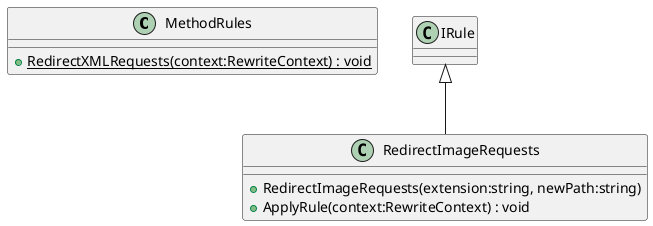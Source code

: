 @startuml
class MethodRules {
    + {static} RedirectXMLRequests(context:RewriteContext) : void
}
class RedirectImageRequests {
    + RedirectImageRequests(extension:string, newPath:string)
    + ApplyRule(context:RewriteContext) : void
}
IRule <|-- RedirectImageRequests
@enduml
